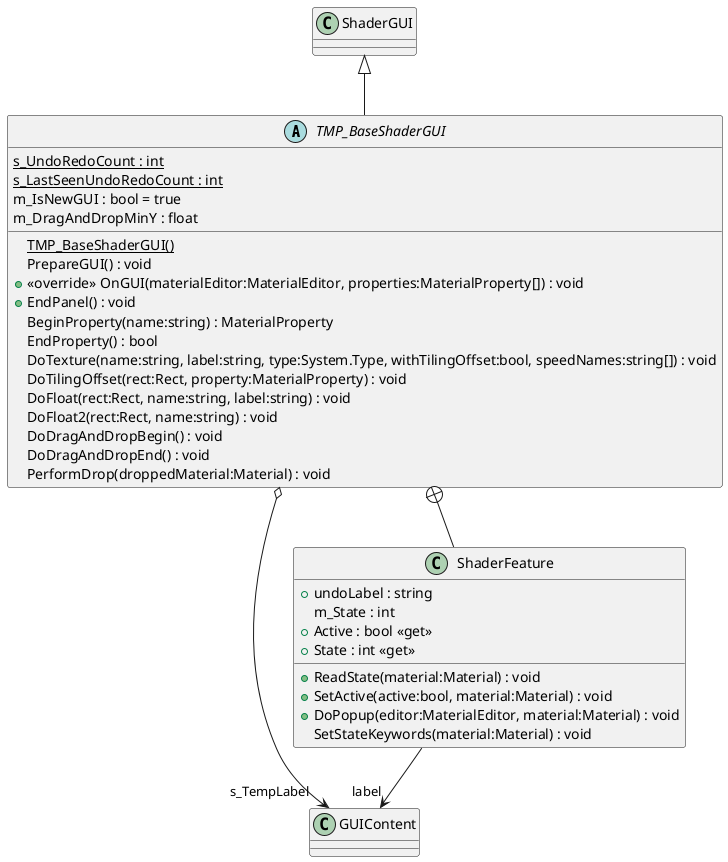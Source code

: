 @startuml
abstract class TMP_BaseShaderGUI {
    {static} s_UndoRedoCount : int
    {static} s_LastSeenUndoRedoCount : int
    {static} TMP_BaseShaderGUI()
    m_IsNewGUI : bool = true
    m_DragAndDropMinY : float
    PrepareGUI() : void
    + <<override>> OnGUI(materialEditor:MaterialEditor, properties:MaterialProperty[]) : void
    + EndPanel() : void
    BeginProperty(name:string) : MaterialProperty
    EndProperty() : bool
    DoTexture(name:string, label:string, type:System.Type, withTilingOffset:bool, speedNames:string[]) : void
    DoTilingOffset(rect:Rect, property:MaterialProperty) : void
    DoFloat(rect:Rect, name:string, label:string) : void
    DoFloat2(rect:Rect, name:string) : void
    DoDragAndDropBegin() : void
    DoDragAndDropEnd() : void
    PerformDrop(droppedMaterial:Material) : void
}
class ShaderFeature {
    + undoLabel : string
    m_State : int
    + Active : bool <<get>>
    + State : int <<get>>
    + ReadState(material:Material) : void
    + SetActive(active:bool, material:Material) : void
    + DoPopup(editor:MaterialEditor, material:Material) : void
    SetStateKeywords(material:Material) : void
}
ShaderGUI <|-- TMP_BaseShaderGUI
TMP_BaseShaderGUI o-> "s_TempLabel" GUIContent
TMP_BaseShaderGUI +-- ShaderFeature
ShaderFeature --> "label" GUIContent
@enduml
